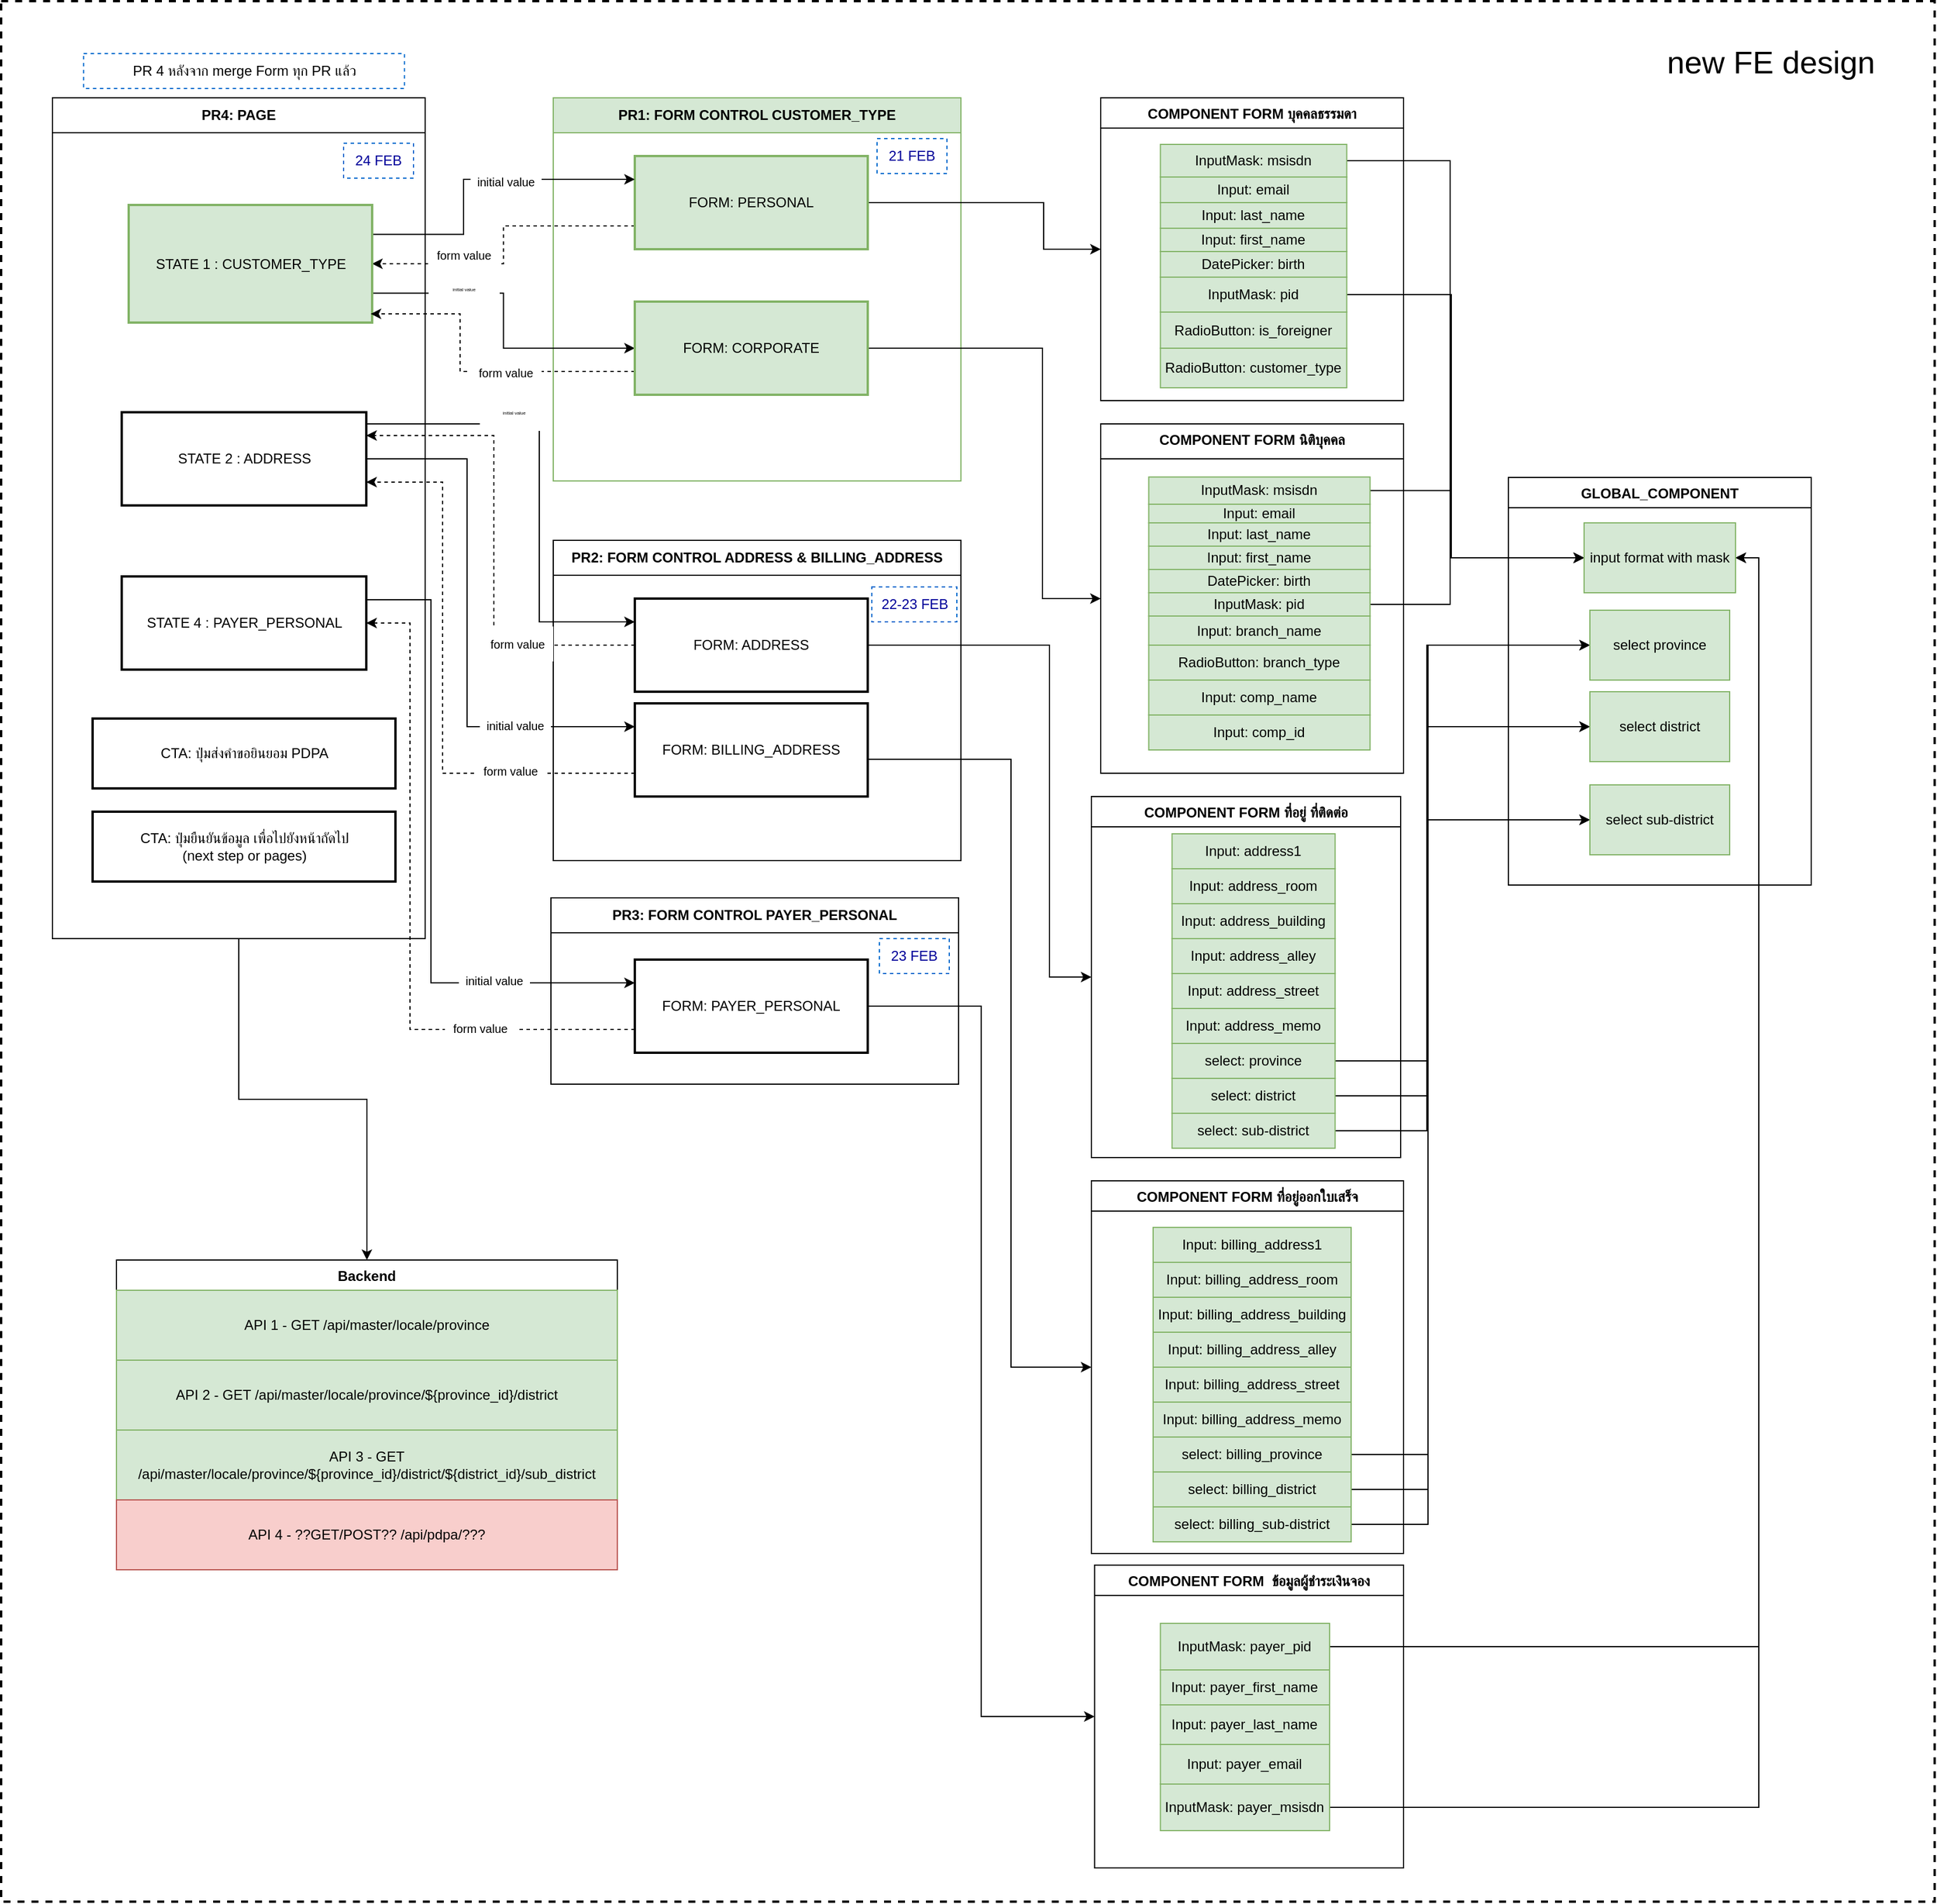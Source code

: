 <mxfile version="20.8.21" type="github">
  <diagram name="หน้า-1" id="idDFT1mlw6KMjC4FTWLW">
    <mxGraphModel dx="1394" dy="438" grid="0" gridSize="10" guides="1" tooltips="1" connect="1" arrows="1" fold="1" page="0" pageScale="1" pageWidth="827" pageHeight="1169" background="#ffffff" math="0" shadow="0">
      <root>
        <mxCell id="0" />
        <mxCell id="1" parent="0" />
        <mxCell id="Ogqyakze48-16BQAnKmu-169" value="" style="rounded=0;whiteSpace=wrap;html=1;dashed=1;fontSize=18;fillColor=none;strokeWidth=2;" parent="1" vertex="1">
          <mxGeometry x="76" y="637" width="1660" height="1632" as="geometry" />
        </mxCell>
        <mxCell id="Ogqyakze48-16BQAnKmu-181" style="edgeStyle=orthogonalEdgeStyle;rounded=0;orthogonalLoop=1;jettySize=auto;html=1;exitX=0.5;exitY=1;exitDx=0;exitDy=0;entryX=0.5;entryY=0;entryDx=0;entryDy=0;" parent="1" source="Ogqyakze48-16BQAnKmu-23" target="Ogqyakze48-16BQAnKmu-176" edge="1">
          <mxGeometry relative="1" as="geometry" />
        </mxCell>
        <mxCell id="Ogqyakze48-16BQAnKmu-23" value="&lt;b&gt;PR4: PAGE&lt;/b&gt;" style="swimlane;fontStyle=0;childLayout=stackLayout;horizontal=1;startSize=30;horizontalStack=0;resizeParent=1;resizeParentMax=0;resizeLast=0;collapsible=1;marginBottom=0;whiteSpace=wrap;html=1;fillColor=default;movable=1;resizable=1;rotatable=1;deletable=1;editable=1;locked=0;connectable=1;" parent="1" vertex="1">
          <mxGeometry x="120" y="720" width="320" height="722" as="geometry" />
        </mxCell>
        <mxCell id="Ogqyakze48-16BQAnKmu-26" value="&lt;b&gt;PR1: FORM CONTROL CUSTOMER_TYPE&lt;/b&gt;" style="swimlane;fontStyle=0;childLayout=stackLayout;horizontal=1;startSize=30;horizontalStack=0;resizeParent=1;resizeParentMax=0;resizeLast=0;collapsible=1;marginBottom=0;whiteSpace=wrap;html=1;fillColor=#d5e8d4;movable=1;resizable=1;rotatable=1;deletable=1;editable=1;locked=0;connectable=1;strokeColor=#82b366;" parent="1" vertex="1">
          <mxGeometry x="550" y="720" width="350" height="329" as="geometry" />
        </mxCell>
        <mxCell id="Ogqyakze48-16BQAnKmu-33" value="&lt;span style=&quot;font-size: 27px;&quot;&gt;new FE design&lt;/span&gt;" style="text;html=1;strokeColor=none;fillColor=none;align=center;verticalAlign=middle;whiteSpace=wrap;rounded=0;fontSize=27;" parent="1" vertex="1">
          <mxGeometry x="1473" y="675" width="245" height="30" as="geometry" />
        </mxCell>
        <mxCell id="Ogqyakze48-16BQAnKmu-171" style="edgeStyle=orthogonalEdgeStyle;rounded=0;orthogonalLoop=1;jettySize=auto;html=1;exitX=1;exitY=0.5;exitDx=0;exitDy=0;entryX=0;entryY=0.5;entryDx=0;entryDy=0;" parent="1" source="Ogqyakze48-16BQAnKmu-27" target="Ogqyakze48-16BQAnKmu-81" edge="1">
          <mxGeometry relative="1" as="geometry">
            <Array as="points">
              <mxPoint x="971" y="810" />
              <mxPoint x="971" y="850" />
            </Array>
          </mxGeometry>
        </mxCell>
        <mxCell id="Ogqyakze48-16BQAnKmu-194" style="edgeStyle=orthogonalEdgeStyle;rounded=0;orthogonalLoop=1;jettySize=auto;html=1;exitX=0;exitY=0.75;exitDx=0;exitDy=0;fontSize=10;fontColor=default;dashed=1;entryX=1;entryY=0.5;entryDx=0;entryDy=0;" parent="1" source="Ogqyakze48-16BQAnKmu-27" target="Ogqyakze48-16BQAnKmu-24" edge="1">
          <mxGeometry relative="1" as="geometry">
            <mxPoint x="410" y="886" as="targetPoint" />
          </mxGeometry>
        </mxCell>
        <mxCell id="Ogqyakze48-16BQAnKmu-27" value="FORM: PERSONAL" style="rounded=0;whiteSpace=wrap;html=1;fillColor=#d5e8d4;strokeWidth=2;strokeColor=#82b366;" parent="1" vertex="1">
          <mxGeometry x="620" y="770" width="200" height="80" as="geometry" />
        </mxCell>
        <mxCell id="R_w88syAWlNDiEOUGv3d-7" style="edgeStyle=orthogonalEdgeStyle;rounded=0;orthogonalLoop=1;jettySize=auto;html=1;exitX=1;exitY=0.75;exitDx=0;exitDy=0;" parent="1" source="Ogqyakze48-16BQAnKmu-24" target="Ogqyakze48-16BQAnKmu-43" edge="1">
          <mxGeometry relative="1" as="geometry" />
        </mxCell>
        <mxCell id="R_w88syAWlNDiEOUGv3d-9" style="edgeStyle=orthogonalEdgeStyle;rounded=0;orthogonalLoop=1;jettySize=auto;html=1;exitX=1;exitY=0.25;exitDx=0;exitDy=0;entryX=0;entryY=0.25;entryDx=0;entryDy=0;" parent="1" source="Ogqyakze48-16BQAnKmu-24" target="Ogqyakze48-16BQAnKmu-27" edge="1">
          <mxGeometry relative="1" as="geometry">
            <Array as="points">
              <mxPoint x="473" y="837" />
              <mxPoint x="473" y="790" />
            </Array>
          </mxGeometry>
        </mxCell>
        <mxCell id="Ogqyakze48-16BQAnKmu-24" value="STATE 1 : CUSTOMER_TYPE" style="rounded=0;whiteSpace=wrap;html=1;fillColor=#d5e8d4;strokeWidth=2;strokeColor=#82b366;" parent="1" vertex="1">
          <mxGeometry x="185.5" y="812" width="209" height="101" as="geometry" />
        </mxCell>
        <mxCell id="R_w88syAWlNDiEOUGv3d-5" style="edgeStyle=orthogonalEdgeStyle;rounded=0;orthogonalLoop=1;jettySize=auto;html=1;exitX=1;exitY=0.5;exitDx=0;exitDy=0;entryX=0;entryY=0.5;entryDx=0;entryDy=0;" parent="1" source="Ogqyakze48-16BQAnKmu-43" target="Ogqyakze48-16BQAnKmu-102" edge="1">
          <mxGeometry relative="1" as="geometry">
            <Array as="points">
              <mxPoint x="970" y="935" />
              <mxPoint x="970" y="1150" />
            </Array>
          </mxGeometry>
        </mxCell>
        <mxCell id="R_w88syAWlNDiEOUGv3d-8" style="edgeStyle=orthogonalEdgeStyle;rounded=0;orthogonalLoop=1;jettySize=auto;html=1;exitX=0;exitY=0.75;exitDx=0;exitDy=0;entryX=0.994;entryY=0.926;entryDx=0;entryDy=0;entryPerimeter=0;dashed=1;" parent="1" source="Ogqyakze48-16BQAnKmu-43" target="Ogqyakze48-16BQAnKmu-24" edge="1">
          <mxGeometry relative="1" as="geometry">
            <Array as="points">
              <mxPoint x="470" y="955" />
              <mxPoint x="470" y="906" />
            </Array>
          </mxGeometry>
        </mxCell>
        <mxCell id="Ogqyakze48-16BQAnKmu-43" value="FORM: CORPORATE" style="rounded=0;whiteSpace=wrap;html=1;fillColor=#d5e8d4;strokeWidth=2;strokeColor=#82b366;" parent="1" vertex="1">
          <mxGeometry x="620" y="895" width="200" height="80" as="geometry" />
        </mxCell>
        <mxCell id="Ogqyakze48-16BQAnKmu-66" value="&lt;b&gt;PR2: FORM CONTROL ADDRESS &amp;amp; BILLING_ADDRESS&lt;/b&gt;" style="swimlane;fontStyle=0;childLayout=stackLayout;horizontal=1;startSize=30;horizontalStack=0;resizeParent=1;resizeParentMax=0;resizeLast=0;collapsible=1;marginBottom=0;whiteSpace=wrap;html=1;fillColor=default;movable=1;resizable=1;rotatable=1;deletable=1;editable=1;locked=0;connectable=1;" parent="1" vertex="1">
          <mxGeometry x="550" y="1100" width="350" height="275" as="geometry" />
        </mxCell>
        <mxCell id="Ogqyakze48-16BQAnKmu-173" style="edgeStyle=orthogonalEdgeStyle;rounded=0;orthogonalLoop=1;jettySize=auto;html=1;exitX=1;exitY=0.5;exitDx=0;exitDy=0;entryX=0;entryY=0.5;entryDx=0;entryDy=0;" parent="1" source="Ogqyakze48-16BQAnKmu-67" target="Ogqyakze48-16BQAnKmu-114" edge="1">
          <mxGeometry relative="1" as="geometry">
            <Array as="points">
              <mxPoint x="976" y="1190" />
              <mxPoint x="976" y="1475" />
            </Array>
          </mxGeometry>
        </mxCell>
        <mxCell id="f3dHsWI9PJ_UE8MjtRF6-1" style="edgeStyle=orthogonalEdgeStyle;rounded=0;orthogonalLoop=1;jettySize=auto;html=1;exitX=0;exitY=0.5;exitDx=0;exitDy=0;entryX=1;entryY=0.25;entryDx=0;entryDy=0;dashed=1;" edge="1" parent="1" source="Ogqyakze48-16BQAnKmu-67" target="Ogqyakze48-16BQAnKmu-72">
          <mxGeometry relative="1" as="geometry">
            <Array as="points">
              <mxPoint x="499" y="1190" />
              <mxPoint x="499" y="1010" />
            </Array>
          </mxGeometry>
        </mxCell>
        <mxCell id="Ogqyakze48-16BQAnKmu-67" value="FORM: ADDRESS" style="rounded=0;whiteSpace=wrap;html=1;fillColor=default;strokeWidth=2;" parent="1" vertex="1">
          <mxGeometry x="620" y="1150" width="200" height="80" as="geometry" />
        </mxCell>
        <mxCell id="Ogqyakze48-16BQAnKmu-174" style="edgeStyle=orthogonalEdgeStyle;rounded=0;orthogonalLoop=1;jettySize=auto;html=1;exitX=1;exitY=0.5;exitDx=0;exitDy=0;entryX=0;entryY=0.5;entryDx=0;entryDy=0;" parent="1" source="Ogqyakze48-16BQAnKmu-69" target="Ogqyakze48-16BQAnKmu-124" edge="1">
          <mxGeometry relative="1" as="geometry">
            <Array as="points">
              <mxPoint x="820" y="1288" />
              <mxPoint x="943" y="1288" />
              <mxPoint x="943" y="1810" />
            </Array>
          </mxGeometry>
        </mxCell>
        <mxCell id="f3dHsWI9PJ_UE8MjtRF6-3" style="edgeStyle=orthogonalEdgeStyle;rounded=0;orthogonalLoop=1;jettySize=auto;html=1;exitX=0;exitY=0.75;exitDx=0;exitDy=0;entryX=1;entryY=0.75;entryDx=0;entryDy=0;dashed=1;" edge="1" parent="1" source="Ogqyakze48-16BQAnKmu-69" target="Ogqyakze48-16BQAnKmu-72">
          <mxGeometry relative="1" as="geometry">
            <Array as="points">
              <mxPoint x="455" y="1300" />
              <mxPoint x="455" y="1050" />
            </Array>
          </mxGeometry>
        </mxCell>
        <mxCell id="Ogqyakze48-16BQAnKmu-69" value="FORM: BILLING_ADDRESS" style="rounded=0;whiteSpace=wrap;html=1;fillColor=default;strokeWidth=2;" parent="1" vertex="1">
          <mxGeometry x="620" y="1240" width="200" height="80" as="geometry" />
        </mxCell>
        <mxCell id="Ogqyakze48-16BQAnKmu-70" value="&lt;b&gt;PR3: FORM CONTROL PAYER_PERSONAL&lt;/b&gt;" style="swimlane;fontStyle=0;childLayout=stackLayout;horizontal=1;startSize=30;horizontalStack=0;resizeParent=1;resizeParentMax=0;resizeLast=0;collapsible=1;marginBottom=0;whiteSpace=wrap;html=1;fillColor=default;movable=1;resizable=1;rotatable=1;deletable=1;editable=1;locked=0;connectable=1;" parent="1" vertex="1">
          <mxGeometry x="548" y="1407" width="350" height="160" as="geometry" />
        </mxCell>
        <mxCell id="Ogqyakze48-16BQAnKmu-175" style="edgeStyle=orthogonalEdgeStyle;rounded=0;orthogonalLoop=1;jettySize=auto;html=1;exitX=1;exitY=0.5;exitDx=0;exitDy=0;entryX=0;entryY=0.5;entryDx=0;entryDy=0;" parent="1" source="Ogqyakze48-16BQAnKmu-71" target="Ogqyakze48-16BQAnKmu-134" edge="1">
          <mxGeometry relative="1" as="geometry" />
        </mxCell>
        <mxCell id="f3dHsWI9PJ_UE8MjtRF6-6" style="edgeStyle=orthogonalEdgeStyle;rounded=0;orthogonalLoop=1;jettySize=auto;html=1;exitX=0;exitY=0.75;exitDx=0;exitDy=0;entryX=1;entryY=0.5;entryDx=0;entryDy=0;dashed=1;" edge="1" parent="1" source="Ogqyakze48-16BQAnKmu-71" target="Ogqyakze48-16BQAnKmu-74">
          <mxGeometry relative="1" as="geometry">
            <Array as="points">
              <mxPoint x="427" y="1520" />
              <mxPoint x="427" y="1171" />
            </Array>
          </mxGeometry>
        </mxCell>
        <mxCell id="Ogqyakze48-16BQAnKmu-71" value="FORM:&amp;nbsp;&lt;span style=&quot;border-color: var(--border-color);&quot;&gt;PAYER_PERSONAL&lt;/span&gt;" style="rounded=0;whiteSpace=wrap;html=1;fillColor=default;strokeWidth=2;" parent="1" vertex="1">
          <mxGeometry x="620" y="1460" width="200" height="80" as="geometry" />
        </mxCell>
        <mxCell id="Ogqyakze48-16BQAnKmu-197" style="edgeStyle=orthogonalEdgeStyle;rounded=0;orthogonalLoop=1;jettySize=auto;html=1;exitX=1;exitY=0.25;exitDx=0;exitDy=0;entryX=0;entryY=0.25;entryDx=0;entryDy=0;fontSize=10;fontColor=default;" parent="1" source="Ogqyakze48-16BQAnKmu-72" target="Ogqyakze48-16BQAnKmu-67" edge="1">
          <mxGeometry relative="1" as="geometry">
            <Array as="points">
              <mxPoint x="390" y="1000" />
              <mxPoint x="538" y="1000" />
              <mxPoint x="538" y="1170" />
            </Array>
          </mxGeometry>
        </mxCell>
        <mxCell id="f3dHsWI9PJ_UE8MjtRF6-2" style="edgeStyle=orthogonalEdgeStyle;rounded=0;orthogonalLoop=1;jettySize=auto;html=1;exitX=1;exitY=0.5;exitDx=0;exitDy=0;entryX=0;entryY=0.25;entryDx=0;entryDy=0;" edge="1" parent="1" source="Ogqyakze48-16BQAnKmu-72" target="Ogqyakze48-16BQAnKmu-69">
          <mxGeometry relative="1" as="geometry">
            <Array as="points">
              <mxPoint x="476" y="1030" />
              <mxPoint x="476" y="1260" />
            </Array>
          </mxGeometry>
        </mxCell>
        <mxCell id="Ogqyakze48-16BQAnKmu-72" value="STATE 2 : ADDRESS" style="rounded=0;whiteSpace=wrap;html=1;fillColor=default;strokeWidth=2;" parent="1" vertex="1">
          <mxGeometry x="179.5" y="990" width="210" height="80" as="geometry" />
        </mxCell>
        <mxCell id="f3dHsWI9PJ_UE8MjtRF6-5" style="edgeStyle=orthogonalEdgeStyle;rounded=0;orthogonalLoop=1;jettySize=auto;html=1;exitX=1;exitY=0.25;exitDx=0;exitDy=0;entryX=0;entryY=0.25;entryDx=0;entryDy=0;" edge="1" parent="1" source="Ogqyakze48-16BQAnKmu-74" target="Ogqyakze48-16BQAnKmu-71">
          <mxGeometry relative="1" as="geometry">
            <Array as="points">
              <mxPoint x="445" y="1151" />
              <mxPoint x="445" y="1480" />
            </Array>
          </mxGeometry>
        </mxCell>
        <mxCell id="Ogqyakze48-16BQAnKmu-74" value="STATE 4 :&amp;nbsp;&lt;span style=&quot;border-color: var(--border-color);&quot;&gt;PAYER_PERSONAL&lt;/span&gt;" style="rounded=0;whiteSpace=wrap;html=1;fillColor=default;strokeWidth=2;" parent="1" vertex="1">
          <mxGeometry x="179.5" y="1131" width="210" height="80" as="geometry" />
        </mxCell>
        <mxCell id="Ogqyakze48-16BQAnKmu-81" value="COMPONENT FORM บุคคลธรรมดา" style="swimlane;fontStyle=1;align=center;verticalAlign=top;childLayout=stackLayout;horizontal=1;startSize=26;horizontalStack=0;resizeParent=1;resizeLast=0;collapsible=1;marginBottom=0;rounded=0;shadow=0;strokeWidth=1;container=0;movable=1;resizable=1;rotatable=1;deletable=1;editable=1;locked=0;connectable=1;" parent="1" vertex="1">
          <mxGeometry x="1020" y="720" width="260" height="260" as="geometry">
            <mxRectangle x="230" y="140" width="160" height="26" as="alternateBounds" />
          </mxGeometry>
        </mxCell>
        <mxCell id="Ogqyakze48-16BQAnKmu-102" value="COMPONENT FORM นิติบุคคล" style="swimlane;fontStyle=1;align=center;verticalAlign=top;childLayout=stackLayout;horizontal=1;startSize=30;horizontalStack=0;resizeParent=1;resizeLast=0;collapsible=1;marginBottom=0;rounded=0;shadow=0;strokeWidth=1;container=0;movable=1;resizable=1;rotatable=1;deletable=1;editable=1;locked=0;connectable=1;" parent="1" vertex="1">
          <mxGeometry x="1020" y="1000" width="260" height="300" as="geometry">
            <mxRectangle x="230" y="140" width="160" height="26" as="alternateBounds" />
          </mxGeometry>
        </mxCell>
        <mxCell id="Ogqyakze48-16BQAnKmu-114" value="COMPONENT FORM ที่อยู่ ที่ติดต่อ" style="swimlane;fontStyle=1;align=center;verticalAlign=top;childLayout=stackLayout;horizontal=1;startSize=26;horizontalStack=0;resizeParent=1;resizeLast=0;collapsible=1;marginBottom=0;rounded=0;shadow=0;strokeWidth=1;container=0;" parent="1" vertex="1">
          <mxGeometry x="1012" y="1320" width="265.5" height="310" as="geometry">
            <mxRectangle x="230" y="140" width="160" height="26" as="alternateBounds" />
          </mxGeometry>
        </mxCell>
        <mxCell id="Ogqyakze48-16BQAnKmu-124" value="COMPONENT FORM ที่อยู่ออกใบเสร็จ" style="swimlane;fontStyle=1;align=center;verticalAlign=top;childLayout=stackLayout;horizontal=1;startSize=26;horizontalStack=0;resizeParent=1;resizeLast=0;collapsible=1;marginBottom=0;rounded=0;shadow=0;strokeWidth=1;movable=1;resizable=1;rotatable=1;deletable=1;editable=1;locked=0;connectable=1;" parent="1" vertex="1">
          <mxGeometry x="1012" y="1650" width="268" height="320" as="geometry">
            <mxRectangle x="230" y="140" width="160" height="26" as="alternateBounds" />
          </mxGeometry>
        </mxCell>
        <mxCell id="Ogqyakze48-16BQAnKmu-134" value="COMPONENT FORM  ข้อมูลผู้ชำระเงินจอง" style="swimlane;fontStyle=1;align=center;verticalAlign=top;childLayout=stackLayout;horizontal=1;startSize=26;horizontalStack=0;resizeParent=1;resizeLast=0;collapsible=1;marginBottom=0;rounded=0;shadow=0;strokeWidth=1;movable=1;resizable=1;rotatable=1;deletable=1;editable=1;locked=0;connectable=1;" parent="1" vertex="1">
          <mxGeometry x="1014.75" y="1980" width="265.25" height="260" as="geometry">
            <mxRectangle x="230" y="140" width="160" height="26" as="alternateBounds" />
          </mxGeometry>
        </mxCell>
        <mxCell id="Ogqyakze48-16BQAnKmu-115" value="Input: address1" style="rounded=0;whiteSpace=wrap;html=1;fillColor=#d5e8d4;strokeColor=#82b366;" parent="1" vertex="1">
          <mxGeometry x="1081.25" y="1352" width="140" height="30" as="geometry" />
        </mxCell>
        <mxCell id="Ogqyakze48-16BQAnKmu-116" value="Input: address_room" style="rounded=0;whiteSpace=wrap;html=1;fillColor=#d5e8d4;strokeColor=#82b366;" parent="1" vertex="1">
          <mxGeometry x="1081.25" y="1382" width="140" height="30" as="geometry" />
        </mxCell>
        <mxCell id="Ogqyakze48-16BQAnKmu-117" value="Input: address_building" style="rounded=0;whiteSpace=wrap;html=1;fillColor=#d5e8d4;strokeColor=#82b366;" parent="1" vertex="1">
          <mxGeometry x="1081.25" y="1412" width="140" height="30" as="geometry" />
        </mxCell>
        <mxCell id="Ogqyakze48-16BQAnKmu-118" value="Input: address_alley" style="rounded=0;whiteSpace=wrap;html=1;fillColor=#d5e8d4;strokeColor=#82b366;" parent="1" vertex="1">
          <mxGeometry x="1081.25" y="1442" width="140" height="30" as="geometry" />
        </mxCell>
        <mxCell id="Ogqyakze48-16BQAnKmu-119" value="Input: address_street" style="rounded=0;whiteSpace=wrap;html=1;fillColor=#d5e8d4;strokeColor=#82b366;" parent="1" vertex="1">
          <mxGeometry x="1081.25" y="1472" width="140" height="30" as="geometry" />
        </mxCell>
        <mxCell id="Ogqyakze48-16BQAnKmu-147" style="edgeStyle=orthogonalEdgeStyle;rounded=0;orthogonalLoop=1;jettySize=auto;html=1;exitX=0.5;exitY=0;exitDx=0;exitDy=0;entryX=0.5;entryY=1;entryDx=0;entryDy=0;fontSize=18;" parent="1" source="Ogqyakze48-16BQAnKmu-120" target="Ogqyakze48-16BQAnKmu-119" edge="1">
          <mxGeometry relative="1" as="geometry" />
        </mxCell>
        <mxCell id="Ogqyakze48-16BQAnKmu-120" value="Input: address_memo" style="rounded=0;whiteSpace=wrap;html=1;fillColor=#d5e8d4;strokeColor=#82b366;" parent="1" vertex="1">
          <mxGeometry x="1081.25" y="1502" width="140" height="30" as="geometry" />
        </mxCell>
        <mxCell id="Ogqyakze48-16BQAnKmu-158" style="edgeStyle=orthogonalEdgeStyle;rounded=0;orthogonalLoop=1;jettySize=auto;html=1;exitX=1;exitY=0.5;exitDx=0;exitDy=0;entryX=0;entryY=0.5;entryDx=0;entryDy=0;fontSize=18;" parent="1" source="Ogqyakze48-16BQAnKmu-121" target="Ogqyakze48-16BQAnKmu-92" edge="1">
          <mxGeometry relative="1" as="geometry">
            <Array as="points">
              <mxPoint x="1300" y="1547" />
              <mxPoint x="1300" y="1190" />
            </Array>
          </mxGeometry>
        </mxCell>
        <mxCell id="Ogqyakze48-16BQAnKmu-121" value="select: province" style="rounded=0;whiteSpace=wrap;html=1;fillColor=#d5e8d4;strokeColor=#82b366;" parent="1" vertex="1">
          <mxGeometry x="1081.25" y="1532" width="140" height="30" as="geometry" />
        </mxCell>
        <mxCell id="Ogqyakze48-16BQAnKmu-159" style="edgeStyle=orthogonalEdgeStyle;rounded=0;orthogonalLoop=1;jettySize=auto;html=1;exitX=1;exitY=0.5;exitDx=0;exitDy=0;entryX=0;entryY=0.5;entryDx=0;entryDy=0;fontSize=18;" parent="1" source="Ogqyakze48-16BQAnKmu-122" target="Ogqyakze48-16BQAnKmu-93" edge="1">
          <mxGeometry relative="1" as="geometry">
            <Array as="points">
              <mxPoint x="1300" y="1577" />
              <mxPoint x="1300" y="1260" />
            </Array>
          </mxGeometry>
        </mxCell>
        <mxCell id="Ogqyakze48-16BQAnKmu-122" value="select: district" style="rounded=0;whiteSpace=wrap;html=1;fillColor=#d5e8d4;strokeColor=#82b366;" parent="1" vertex="1">
          <mxGeometry x="1081.25" y="1562" width="140" height="30" as="geometry" />
        </mxCell>
        <mxCell id="Ogqyakze48-16BQAnKmu-160" style="edgeStyle=orthogonalEdgeStyle;rounded=0;orthogonalLoop=1;jettySize=auto;html=1;exitX=1;exitY=0.5;exitDx=0;exitDy=0;entryX=0;entryY=0.5;entryDx=0;entryDy=0;fontSize=18;" parent="1" source="Ogqyakze48-16BQAnKmu-123" target="Ogqyakze48-16BQAnKmu-94" edge="1">
          <mxGeometry relative="1" as="geometry">
            <Array as="points">
              <mxPoint x="1300" y="1607" />
              <mxPoint x="1300" y="1340" />
            </Array>
          </mxGeometry>
        </mxCell>
        <mxCell id="Ogqyakze48-16BQAnKmu-123" value="select: sub-district" style="rounded=0;whiteSpace=wrap;html=1;fillColor=#d5e8d4;strokeColor=#82b366;" parent="1" vertex="1">
          <mxGeometry x="1081.25" y="1592" width="140" height="30" as="geometry" />
        </mxCell>
        <mxCell id="Ogqyakze48-16BQAnKmu-156" style="edgeStyle=orthogonalEdgeStyle;rounded=0;orthogonalLoop=1;jettySize=auto;html=1;exitX=1;exitY=0.5;exitDx=0;exitDy=0;entryX=0;entryY=0.5;entryDx=0;entryDy=0;fontSize=18;" parent="1" source="Ogqyakze48-16BQAnKmu-112" target="Ogqyakze48-16BQAnKmu-95" edge="1">
          <mxGeometry relative="1" as="geometry">
            <Array as="points">
              <mxPoint x="1320" y="1057" />
              <mxPoint x="1320" y="1115" />
            </Array>
          </mxGeometry>
        </mxCell>
        <mxCell id="Ogqyakze48-16BQAnKmu-112" value="InputMask: msisdn" style="rounded=0;whiteSpace=wrap;html=1;fillColor=#d5e8d4;strokeColor=#82b366;movable=1;resizable=1;rotatable=1;deletable=1;editable=1;locked=0;connectable=1;" parent="1" vertex="1">
          <mxGeometry x="1061.25" y="1045.62" width="190" height="23.38" as="geometry" />
        </mxCell>
        <mxCell id="Ogqyakze48-16BQAnKmu-103" value="Input: comp_id" style="rounded=0;whiteSpace=wrap;html=1;fillColor=#d5e8d4;strokeColor=#82b366;movable=1;resizable=1;rotatable=1;deletable=1;editable=1;locked=0;connectable=1;" parent="1" vertex="1">
          <mxGeometry x="1061.25" y="1250" width="190" height="30" as="geometry" />
        </mxCell>
        <mxCell id="Ogqyakze48-16BQAnKmu-104" value="Input: comp_name" style="rounded=0;whiteSpace=wrap;html=1;fillColor=#d5e8d4;strokeColor=#82b366;movable=1;resizable=1;rotatable=1;deletable=1;editable=1;locked=0;connectable=1;" parent="1" vertex="1">
          <mxGeometry x="1061.25" y="1220" width="190" height="30" as="geometry" />
        </mxCell>
        <mxCell id="Ogqyakze48-16BQAnKmu-105" value="RadioButton: branch_type" style="rounded=0;whiteSpace=wrap;html=1;fillColor=#d5e8d4;strokeColor=#82b366;movable=1;resizable=1;rotatable=1;deletable=1;editable=1;locked=0;connectable=1;" parent="1" vertex="1">
          <mxGeometry x="1061.25" y="1190" width="190" height="30" as="geometry" />
        </mxCell>
        <mxCell id="Ogqyakze48-16BQAnKmu-106" value="Input: branch_name" style="rounded=0;whiteSpace=wrap;html=1;fillColor=#d5e8d4;strokeColor=#82b366;movable=1;resizable=1;rotatable=1;deletable=1;editable=1;locked=0;connectable=1;" parent="1" vertex="1">
          <mxGeometry x="1061.25" y="1165" width="190" height="25" as="geometry" />
        </mxCell>
        <mxCell id="Ogqyakze48-16BQAnKmu-157" style="edgeStyle=orthogonalEdgeStyle;rounded=0;orthogonalLoop=1;jettySize=auto;html=1;exitX=1;exitY=0.5;exitDx=0;exitDy=0;entryX=0;entryY=0.5;entryDx=0;entryDy=0;fontSize=18;" parent="1" source="Ogqyakze48-16BQAnKmu-107" target="Ogqyakze48-16BQAnKmu-95" edge="1">
          <mxGeometry relative="1" as="geometry">
            <Array as="points">
              <mxPoint x="1320" y="1155" />
              <mxPoint x="1320" y="1115" />
            </Array>
          </mxGeometry>
        </mxCell>
        <mxCell id="Ogqyakze48-16BQAnKmu-107" value="InputMask: pid" style="rounded=0;whiteSpace=wrap;html=1;fillColor=#d5e8d4;strokeColor=#82b366;movable=1;resizable=1;rotatable=1;deletable=1;editable=1;locked=0;connectable=1;" parent="1" vertex="1">
          <mxGeometry x="1061.25" y="1145" width="190" height="20" as="geometry" />
        </mxCell>
        <mxCell id="Ogqyakze48-16BQAnKmu-108" value="DatePicker: birth" style="rounded=0;whiteSpace=wrap;html=1;fillColor=#d5e8d4;strokeColor=#82b366;movable=1;resizable=1;rotatable=1;deletable=1;editable=1;locked=0;connectable=1;" parent="1" vertex="1">
          <mxGeometry x="1061.25" y="1125" width="190" height="20" as="geometry" />
        </mxCell>
        <mxCell id="Ogqyakze48-16BQAnKmu-109" value="Input: first_name" style="rounded=0;whiteSpace=wrap;html=1;fillColor=#d5e8d4;strokeColor=#82b366;movable=1;resizable=1;rotatable=1;deletable=1;editable=1;locked=0;connectable=1;" parent="1" vertex="1">
          <mxGeometry x="1061.25" y="1105" width="190" height="20" as="geometry" />
        </mxCell>
        <mxCell id="Ogqyakze48-16BQAnKmu-110" value="Input: last_name" style="rounded=0;whiteSpace=wrap;html=1;fillColor=#d5e8d4;strokeColor=#82b366;movable=1;resizable=1;rotatable=1;deletable=1;editable=1;locked=0;connectable=1;" parent="1" vertex="1">
          <mxGeometry x="1061.25" y="1085" width="190" height="20" as="geometry" />
        </mxCell>
        <mxCell id="Ogqyakze48-16BQAnKmu-111" value="Input: email" style="rounded=0;whiteSpace=wrap;html=1;fillColor=#d5e8d4;strokeColor=#82b366;movable=1;resizable=1;rotatable=1;deletable=1;editable=1;locked=0;connectable=1;" parent="1" vertex="1">
          <mxGeometry x="1061.25" y="1069" width="190" height="16" as="geometry" />
        </mxCell>
        <mxCell id="Ogqyakze48-16BQAnKmu-154" style="edgeStyle=orthogonalEdgeStyle;rounded=0;orthogonalLoop=1;jettySize=auto;html=1;exitX=1;exitY=0.5;exitDx=0;exitDy=0;entryX=0;entryY=0.5;entryDx=0;entryDy=0;fontSize=18;" parent="1" source="Ogqyakze48-16BQAnKmu-89" target="Ogqyakze48-16BQAnKmu-95" edge="1">
          <mxGeometry relative="1" as="geometry">
            <Array as="points">
              <mxPoint x="1320" y="774" />
              <mxPoint x="1320" y="1115" />
            </Array>
          </mxGeometry>
        </mxCell>
        <mxCell id="Ogqyakze48-16BQAnKmu-89" value="InputMask: msisdn" style="rounded=0;whiteSpace=wrap;html=1;fillColor=#d5e8d4;strokeColor=#82b366;" parent="1" vertex="1">
          <mxGeometry x="1071.25" y="760" width="160" height="28" as="geometry" />
        </mxCell>
        <mxCell id="Ogqyakze48-16BQAnKmu-88" value="Input: email" style="rounded=0;whiteSpace=wrap;html=1;fillColor=#d5e8d4;strokeColor=#82b366;" parent="1" vertex="1">
          <mxGeometry x="1071.25" y="788" width="160" height="22" as="geometry" />
        </mxCell>
        <mxCell id="Ogqyakze48-16BQAnKmu-86" value="Input: first_name" style="rounded=0;whiteSpace=wrap;html=1;fillColor=#d5e8d4;strokeColor=#82b366;" parent="1" vertex="1">
          <mxGeometry x="1071.25" y="832" width="160" height="20" as="geometry" />
        </mxCell>
        <mxCell id="Ogqyakze48-16BQAnKmu-87" value="Input: last_name" style="rounded=0;whiteSpace=wrap;html=1;fillColor=#d5e8d4;strokeColor=#82b366;" parent="1" vertex="1">
          <mxGeometry x="1071.25" y="810" width="160" height="22" as="geometry" />
        </mxCell>
        <mxCell id="Ogqyakze48-16BQAnKmu-85" value="DatePicker: birth" style="rounded=0;whiteSpace=wrap;html=1;fillColor=#d5e8d4;strokeColor=#82b366;" parent="1" vertex="1">
          <mxGeometry x="1071.25" y="852" width="160" height="22" as="geometry" />
        </mxCell>
        <mxCell id="Ogqyakze48-16BQAnKmu-155" style="edgeStyle=orthogonalEdgeStyle;rounded=0;orthogonalLoop=1;jettySize=auto;html=1;exitX=1;exitY=0.5;exitDx=0;exitDy=0;entryX=0;entryY=0.5;entryDx=0;entryDy=0;fontSize=18;" parent="1" source="Ogqyakze48-16BQAnKmu-84" target="Ogqyakze48-16BQAnKmu-95" edge="1">
          <mxGeometry relative="1" as="geometry">
            <Array as="points">
              <mxPoint x="1321" y="889" />
              <mxPoint x="1321" y="1115" />
            </Array>
          </mxGeometry>
        </mxCell>
        <mxCell id="Ogqyakze48-16BQAnKmu-84" value="InputMask: pid" style="rounded=0;whiteSpace=wrap;html=1;fillColor=#d5e8d4;strokeColor=#82b366;" parent="1" vertex="1">
          <mxGeometry x="1071.25" y="874" width="160" height="30" as="geometry" />
        </mxCell>
        <mxCell id="Ogqyakze48-16BQAnKmu-83" value="RadioButton: is_foreigner" style="rounded=0;whiteSpace=wrap;html=1;fillColor=#d5e8d4;strokeColor=#82b366;" parent="1" vertex="1">
          <mxGeometry x="1071.25" y="904" width="160" height="31" as="geometry" />
        </mxCell>
        <mxCell id="Ogqyakze48-16BQAnKmu-82" value="RadioButton: customer_type" style="rounded=0;whiteSpace=wrap;html=1;fillColor=#d5e8d4;strokeColor=#82b366;" parent="1" vertex="1">
          <mxGeometry x="1071.25" y="935" width="160" height="34" as="geometry" />
        </mxCell>
        <mxCell id="Ogqyakze48-16BQAnKmu-125" value="Input: billing_address1" style="rounded=0;whiteSpace=wrap;html=1;fillColor=#d5e8d4;strokeColor=#82b366;" parent="1" vertex="1">
          <mxGeometry x="1065" y="1690" width="170" height="30" as="geometry" />
        </mxCell>
        <mxCell id="Ogqyakze48-16BQAnKmu-163" style="edgeStyle=orthogonalEdgeStyle;rounded=0;orthogonalLoop=1;jettySize=auto;html=1;exitX=1;exitY=0.5;exitDx=0;exitDy=0;entryX=0;entryY=0.5;entryDx=0;entryDy=0;fontSize=18;" parent="1" source="Ogqyakze48-16BQAnKmu-133" target="Ogqyakze48-16BQAnKmu-94" edge="1">
          <mxGeometry relative="1" as="geometry">
            <Array as="points">
              <mxPoint x="1301" y="1945" />
              <mxPoint x="1301" y="1340" />
            </Array>
          </mxGeometry>
        </mxCell>
        <mxCell id="Ogqyakze48-16BQAnKmu-133" value="select: billing_sub-district" style="rounded=0;whiteSpace=wrap;html=1;fillColor=#d5e8d4;strokeColor=#82b366;" parent="1" vertex="1">
          <mxGeometry x="1065" y="1930" width="170" height="30" as="geometry" />
        </mxCell>
        <mxCell id="Ogqyakze48-16BQAnKmu-162" style="edgeStyle=orthogonalEdgeStyle;rounded=0;orthogonalLoop=1;jettySize=auto;html=1;exitX=1;exitY=0.5;exitDx=0;exitDy=0;entryX=0;entryY=0.5;entryDx=0;entryDy=0;fontSize=18;" parent="1" source="Ogqyakze48-16BQAnKmu-132" target="Ogqyakze48-16BQAnKmu-93" edge="1">
          <mxGeometry relative="1" as="geometry">
            <Array as="points">
              <mxPoint x="1301" y="1915" />
              <mxPoint x="1301" y="1260" />
            </Array>
          </mxGeometry>
        </mxCell>
        <mxCell id="Ogqyakze48-16BQAnKmu-132" value="select: billing_district" style="rounded=0;whiteSpace=wrap;html=1;fillColor=#d5e8d4;strokeColor=#82b366;" parent="1" vertex="1">
          <mxGeometry x="1065" y="1900" width="170" height="30" as="geometry" />
        </mxCell>
        <mxCell id="Ogqyakze48-16BQAnKmu-161" style="edgeStyle=orthogonalEdgeStyle;rounded=0;orthogonalLoop=1;jettySize=auto;html=1;exitX=1;exitY=0.5;exitDx=0;exitDy=0;entryX=0;entryY=0.5;entryDx=0;entryDy=0;fontSize=18;" parent="1" source="Ogqyakze48-16BQAnKmu-131" target="Ogqyakze48-16BQAnKmu-92" edge="1">
          <mxGeometry relative="1" as="geometry">
            <Array as="points">
              <mxPoint x="1301" y="1885" />
              <mxPoint x="1301" y="1190" />
            </Array>
          </mxGeometry>
        </mxCell>
        <mxCell id="Ogqyakze48-16BQAnKmu-131" value="select: billing_province" style="rounded=0;whiteSpace=wrap;html=1;fillColor=#d5e8d4;strokeColor=#82b366;" parent="1" vertex="1">
          <mxGeometry x="1065" y="1870" width="170" height="30" as="geometry" />
        </mxCell>
        <mxCell id="Ogqyakze48-16BQAnKmu-130" value="Input: billing_address_memo" style="rounded=0;whiteSpace=wrap;html=1;fillColor=#d5e8d4;strokeColor=#82b366;" parent="1" vertex="1">
          <mxGeometry x="1065" y="1840" width="170" height="30" as="geometry" />
        </mxCell>
        <mxCell id="Ogqyakze48-16BQAnKmu-129" value="Input: billing_address_street" style="rounded=0;whiteSpace=wrap;html=1;fillColor=#d5e8d4;strokeColor=#82b366;" parent="1" vertex="1">
          <mxGeometry x="1065" y="1810" width="170" height="30" as="geometry" />
        </mxCell>
        <mxCell id="Ogqyakze48-16BQAnKmu-128" value="Input: billing_address_alley" style="rounded=0;whiteSpace=wrap;html=1;fillColor=#d5e8d4;strokeColor=#82b366;" parent="1" vertex="1">
          <mxGeometry x="1065" y="1780" width="170" height="30" as="geometry" />
        </mxCell>
        <mxCell id="Ogqyakze48-16BQAnKmu-127" value="Input: billing_address_building" style="rounded=0;whiteSpace=wrap;html=1;fillColor=#d5e8d4;strokeColor=#82b366;" parent="1" vertex="1">
          <mxGeometry x="1065" y="1750" width="170" height="30" as="geometry" />
        </mxCell>
        <mxCell id="Ogqyakze48-16BQAnKmu-126" value="Input: billing_address_room" style="rounded=0;whiteSpace=wrap;html=1;fillColor=#d5e8d4;strokeColor=#82b366;" parent="1" vertex="1">
          <mxGeometry x="1065" y="1720" width="170" height="30" as="geometry" />
        </mxCell>
        <mxCell id="Ogqyakze48-16BQAnKmu-164" style="edgeStyle=orthogonalEdgeStyle;rounded=0;orthogonalLoop=1;jettySize=auto;html=1;exitX=1;exitY=0.5;exitDx=0;exitDy=0;entryX=1;entryY=0.5;entryDx=0;entryDy=0;fontSize=18;" parent="1" source="Ogqyakze48-16BQAnKmu-135" target="Ogqyakze48-16BQAnKmu-95" edge="1">
          <mxGeometry relative="1" as="geometry" />
        </mxCell>
        <mxCell id="Ogqyakze48-16BQAnKmu-135" value="InputMask: payer_pid" style="rounded=0;whiteSpace=wrap;html=1;fillColor=#d5e8d4;strokeColor=#82b366;" parent="1" vertex="1">
          <mxGeometry x="1071.25" y="2030" width="145.25" height="40" as="geometry" />
        </mxCell>
        <mxCell id="Ogqyakze48-16BQAnKmu-165" style="edgeStyle=orthogonalEdgeStyle;rounded=0;orthogonalLoop=1;jettySize=auto;html=1;exitX=1;exitY=0.5;exitDx=0;exitDy=0;entryX=1;entryY=0.5;entryDx=0;entryDy=0;fontSize=18;" parent="1" source="Ogqyakze48-16BQAnKmu-139" target="Ogqyakze48-16BQAnKmu-95" edge="1">
          <mxGeometry relative="1" as="geometry" />
        </mxCell>
        <mxCell id="Ogqyakze48-16BQAnKmu-139" value="InputMask: payer_msisdn" style="rounded=0;whiteSpace=wrap;html=1;fillColor=#d5e8d4;strokeColor=#82b366;" parent="1" vertex="1">
          <mxGeometry x="1071.25" y="2168" width="145.25" height="40" as="geometry" />
        </mxCell>
        <mxCell id="Ogqyakze48-16BQAnKmu-136" value="Input: payer_first_name" style="rounded=0;whiteSpace=wrap;html=1;fillColor=#d5e8d4;strokeColor=#82b366;" parent="1" vertex="1">
          <mxGeometry x="1071.25" y="2070" width="145.25" height="30" as="geometry" />
        </mxCell>
        <mxCell id="Ogqyakze48-16BQAnKmu-137" value="Input: payer_last_name" style="rounded=0;whiteSpace=wrap;html=1;fillColor=#d5e8d4;strokeColor=#82b366;" parent="1" vertex="1">
          <mxGeometry x="1071.25" y="2100" width="145.25" height="34" as="geometry" />
        </mxCell>
        <mxCell id="Ogqyakze48-16BQAnKmu-138" value="Input: payer_email" style="rounded=0;whiteSpace=wrap;html=1;fillColor=#d5e8d4;strokeColor=#82b366;" parent="1" vertex="1">
          <mxGeometry x="1071.25" y="2134" width="145.25" height="34" as="geometry" />
        </mxCell>
        <mxCell id="Ogqyakze48-16BQAnKmu-91" value="GLOBAL_COMPONENT" style="swimlane;fontStyle=1;align=center;verticalAlign=top;childLayout=stackLayout;horizontal=1;startSize=26;horizontalStack=0;resizeParent=1;resizeLast=0;collapsible=1;marginBottom=0;rounded=0;shadow=0;strokeWidth=1;movable=1;resizable=1;rotatable=1;deletable=1;editable=1;locked=0;connectable=1;" parent="1" vertex="1">
          <mxGeometry x="1370" y="1046" width="260" height="350" as="geometry">
            <mxRectangle x="230" y="140" width="160" height="26" as="alternateBounds" />
          </mxGeometry>
        </mxCell>
        <mxCell id="Ogqyakze48-16BQAnKmu-95" value="input format with mask" style="rounded=0;whiteSpace=wrap;html=1;fillColor=#d5e8d4;strokeColor=#82b366;" parent="1" vertex="1">
          <mxGeometry x="1435" y="1085" width="130" height="60" as="geometry" />
        </mxCell>
        <mxCell id="Ogqyakze48-16BQAnKmu-94" value="select sub-district" style="rounded=0;whiteSpace=wrap;html=1;fillColor=#d5e8d4;strokeColor=#82b366;" parent="1" vertex="1">
          <mxGeometry x="1440" y="1310" width="120" height="60" as="geometry" />
        </mxCell>
        <mxCell id="Ogqyakze48-16BQAnKmu-93" value="select district" style="rounded=0;whiteSpace=wrap;html=1;fillColor=#d5e8d4;strokeColor=#82b366;" parent="1" vertex="1">
          <mxGeometry x="1440" y="1230" width="120" height="60" as="geometry" />
        </mxCell>
        <mxCell id="Ogqyakze48-16BQAnKmu-92" value="select province" style="rounded=0;whiteSpace=wrap;html=1;fillColor=#d5e8d4;strokeColor=#82b366;" parent="1" vertex="1">
          <mxGeometry x="1440" y="1160" width="120" height="60" as="geometry" />
        </mxCell>
        <mxCell id="Ogqyakze48-16BQAnKmu-166" value="CTA: ปุ่มส่งคำขอยินยอม PDPA" style="rounded=0;whiteSpace=wrap;html=1;strokeWidth=2;" parent="1" vertex="1">
          <mxGeometry x="154.5" y="1253" width="260" height="60" as="geometry" />
        </mxCell>
        <mxCell id="Ogqyakze48-16BQAnKmu-167" value="CTA: ปุ่มยืนยันข้อมูล เพื่อไปยังหน้าถัดไป&lt;br&gt;(next step or pages)" style="rounded=0;whiteSpace=wrap;html=1;strokeWidth=2;" parent="1" vertex="1">
          <mxGeometry x="154.5" y="1333" width="260" height="60" as="geometry" />
        </mxCell>
        <mxCell id="Ogqyakze48-16BQAnKmu-176" value="Backend" style="swimlane;fontStyle=1;align=center;verticalAlign=top;childLayout=stackLayout;horizontal=1;startSize=26;horizontalStack=0;resizeParent=1;resizeLast=0;collapsible=1;marginBottom=0;rounded=0;shadow=0;strokeWidth=1;" parent="1" vertex="1">
          <mxGeometry x="175" y="1718" width="430" height="266" as="geometry">
            <mxRectangle x="230" y="140" width="160" height="26" as="alternateBounds" />
          </mxGeometry>
        </mxCell>
        <mxCell id="Ogqyakze48-16BQAnKmu-177" value="&lt;font style=&quot;font-size: 12px;&quot;&gt;API 1 - GET &lt;font style=&quot;font-size: 12px;&quot;&gt;/api/master/locale/province&lt;/font&gt;&lt;/font&gt;" style="rounded=0;whiteSpace=wrap;html=1;fillColor=#d5e8d4;strokeColor=#82b366;" parent="Ogqyakze48-16BQAnKmu-176" vertex="1">
          <mxGeometry y="26" width="430" height="60" as="geometry" />
        </mxCell>
        <mxCell id="Ogqyakze48-16BQAnKmu-178" value="API 2 - GET /api/master/locale/province/${province_id}/district" style="rounded=0;whiteSpace=wrap;html=1;fillColor=#d5e8d4;strokeColor=#82b366;" parent="Ogqyakze48-16BQAnKmu-176" vertex="1">
          <mxGeometry y="86" width="430" height="60" as="geometry" />
        </mxCell>
        <mxCell id="Ogqyakze48-16BQAnKmu-179" value="API 3 - GET /api/master/locale/province/${province_id}/district/${district_id}/sub_district" style="rounded=0;whiteSpace=wrap;html=1;fillColor=#d5e8d4;strokeColor=#82b366;" parent="Ogqyakze48-16BQAnKmu-176" vertex="1">
          <mxGeometry y="146" width="430" height="60" as="geometry" />
        </mxCell>
        <mxCell id="Ogqyakze48-16BQAnKmu-180" value="API 4 - ??GET/POST?? /api/pdpa/???" style="rounded=0;whiteSpace=wrap;html=1;fillColor=#f8cecc;strokeColor=#b85450;" parent="Ogqyakze48-16BQAnKmu-176" vertex="1">
          <mxGeometry y="206" width="430" height="60" as="geometry" />
        </mxCell>
        <mxCell id="Ogqyakze48-16BQAnKmu-207" value="&lt;font style=&quot;font-size: 10px;&quot;&gt;initial value&lt;/font&gt;" style="text;html=1;align=center;verticalAlign=middle;whiteSpace=wrap;rounded=0;fontSize=8;fillColor=default;gradientColor=none;shadow=0;imageAspect=1;allowArrows=1;rotatable=1;cloneable=1;deletable=1;" parent="1" vertex="1">
          <mxGeometry x="479" y="777" width="61" height="30" as="geometry" />
        </mxCell>
        <mxCell id="Ogqyakze48-16BQAnKmu-215" value="&lt;font style=&quot;font-size: 4px;&quot;&gt;initial value&lt;/font&gt;" style="text;html=1;align=center;verticalAlign=middle;whiteSpace=wrap;rounded=0;fontSize=4;fillColor=default;gradientColor=none;shadow=0;imageAspect=1;allowArrows=0;rotatable=1;cloneable=1;deletable=1;" parent="1" vertex="1">
          <mxGeometry x="443" y="869.5" width="61" height="30" as="geometry" />
        </mxCell>
        <mxCell id="Ogqyakze48-16BQAnKmu-218" value="&lt;font style=&quot;font-size: 4px;&quot;&gt;initial value&lt;/font&gt;" style="text;html=1;align=center;verticalAlign=middle;whiteSpace=wrap;rounded=0;fontSize=4;fillColor=default;gradientColor=none;shadow=0;imageAspect=1;allowArrows=0;rotatable=1;cloneable=1;deletable=1;" parent="1" vertex="1">
          <mxGeometry x="487" y="976" width="59" height="30" as="geometry" />
        </mxCell>
        <mxCell id="Ogqyakze48-16BQAnKmu-219" value="&lt;font style=&quot;font-size: 10px;&quot;&gt;initial value&lt;/font&gt;" style="text;html=1;align=center;verticalAlign=middle;whiteSpace=wrap;rounded=0;fontSize=4;fillColor=default;gradientColor=none;shadow=0;imageAspect=1;allowArrows=0;rotatable=1;cloneable=1;deletable=1;" parent="1" vertex="1">
          <mxGeometry x="487" y="1244" width="61" height="30" as="geometry" />
        </mxCell>
        <mxCell id="Ogqyakze48-16BQAnKmu-220" value="&lt;font style=&quot;font-size: 10px;&quot;&gt;initial value&lt;/font&gt;" style="text;html=1;align=center;verticalAlign=middle;whiteSpace=wrap;rounded=0;fontSize=4;fillColor=default;gradientColor=none;shadow=0;imageAspect=1;allowArrows=0;rotatable=1;cloneable=1;deletable=1;" parent="1" vertex="1">
          <mxGeometry x="469" y="1463" width="61" height="30" as="geometry" />
        </mxCell>
        <mxCell id="Ogqyakze48-16BQAnKmu-221" value="&lt;span style=&quot;font-size: 10px;&quot;&gt;form value&lt;/span&gt;" style="text;html=1;align=center;verticalAlign=middle;whiteSpace=wrap;rounded=0;fontSize=8;fillColor=default;gradientColor=none;shadow=0;imageAspect=1;allowArrows=1;rotatable=1;cloneable=1;deletable=1;" parent="1" vertex="1">
          <mxGeometry x="443" y="839" width="61" height="31" as="geometry" />
        </mxCell>
        <mxCell id="Ogqyakze48-16BQAnKmu-222" value="&lt;span style=&quot;font-size: 10px;&quot;&gt;form value&lt;/span&gt;" style="text;html=1;align=center;verticalAlign=middle;whiteSpace=wrap;rounded=0;fontSize=8;fillColor=default;gradientColor=none;shadow=0;imageAspect=1;allowArrows=1;rotatable=1;cloneable=1;deletable=1;" parent="1" vertex="1">
          <mxGeometry x="479" y="941" width="61" height="30" as="geometry" />
        </mxCell>
        <mxCell id="Ogqyakze48-16BQAnKmu-223" value="&lt;span style=&quot;font-size: 10px;&quot;&gt;form value&lt;/span&gt;" style="text;html=1;align=center;verticalAlign=middle;whiteSpace=wrap;rounded=0;fontSize=8;fillColor=default;gradientColor=none;shadow=0;imageAspect=1;allowArrows=1;rotatable=1;cloneable=1;deletable=1;" parent="1" vertex="1">
          <mxGeometry x="489" y="1174" width="61" height="30" as="geometry" />
        </mxCell>
        <mxCell id="Ogqyakze48-16BQAnKmu-224" value="&lt;span style=&quot;font-size: 10px;&quot;&gt;form value&lt;/span&gt;" style="text;html=1;align=center;verticalAlign=middle;whiteSpace=wrap;rounded=0;fontSize=8;fillColor=default;gradientColor=none;shadow=0;imageAspect=1;allowArrows=1;rotatable=1;cloneable=1;deletable=1;" parent="1" vertex="1">
          <mxGeometry x="483" y="1283" width="61" height="30" as="geometry" />
        </mxCell>
        <mxCell id="Ogqyakze48-16BQAnKmu-225" value="&lt;span style=&quot;font-size: 10px;&quot;&gt;form value&lt;/span&gt;" style="text;html=1;align=center;verticalAlign=middle;whiteSpace=wrap;rounded=0;fontSize=8;fillColor=default;gradientColor=none;shadow=0;imageAspect=1;allowArrows=1;rotatable=1;cloneable=1;deletable=1;" parent="1" vertex="1">
          <mxGeometry x="457" y="1504" width="61" height="30" as="geometry" />
        </mxCell>
        <mxCell id="f3dHsWI9PJ_UE8MjtRF6-9" value="PR 4 หลังจาก merge Form ทุก PR แล้ว" style="text;html=1;align=center;verticalAlign=middle;whiteSpace=wrap;rounded=0;dashed=1;strokeColor=#0066CC;" vertex="1" parent="1">
          <mxGeometry x="146.75" y="682" width="275.5" height="30" as="geometry" />
        </mxCell>
        <mxCell id="f3dHsWI9PJ_UE8MjtRF6-10" value="&lt;font color=&quot;#000099&quot;&gt;21 FEB&lt;/font&gt;" style="text;html=1;align=center;verticalAlign=middle;whiteSpace=wrap;rounded=0;dashed=1;strokeColor=#0066CC;" vertex="1" parent="1">
          <mxGeometry x="828" y="755" width="60" height="30" as="geometry" />
        </mxCell>
        <mxCell id="f3dHsWI9PJ_UE8MjtRF6-11" value="&lt;font color=&quot;#000099&quot;&gt;22-23 FEB&lt;/font&gt;" style="text;html=1;align=center;verticalAlign=middle;whiteSpace=wrap;rounded=0;dashed=1;strokeColor=#0066CC;" vertex="1" parent="1">
          <mxGeometry x="823.5" y="1140" width="73" height="30" as="geometry" />
        </mxCell>
        <mxCell id="f3dHsWI9PJ_UE8MjtRF6-12" value="&lt;font color=&quot;#000099&quot;&gt;23 FEB&lt;/font&gt;" style="text;html=1;align=center;verticalAlign=middle;whiteSpace=wrap;rounded=0;dashed=1;strokeColor=#0066CC;" vertex="1" parent="1">
          <mxGeometry x="830" y="1442" width="60" height="30" as="geometry" />
        </mxCell>
        <mxCell id="f3dHsWI9PJ_UE8MjtRF6-13" value="&lt;font color=&quot;#000099&quot;&gt;24 FEB&lt;/font&gt;" style="text;html=1;align=center;verticalAlign=middle;whiteSpace=wrap;rounded=0;dashed=1;strokeColor=#0066CC;" vertex="1" parent="1">
          <mxGeometry x="370" y="759" width="60" height="30" as="geometry" />
        </mxCell>
      </root>
    </mxGraphModel>
  </diagram>
</mxfile>
